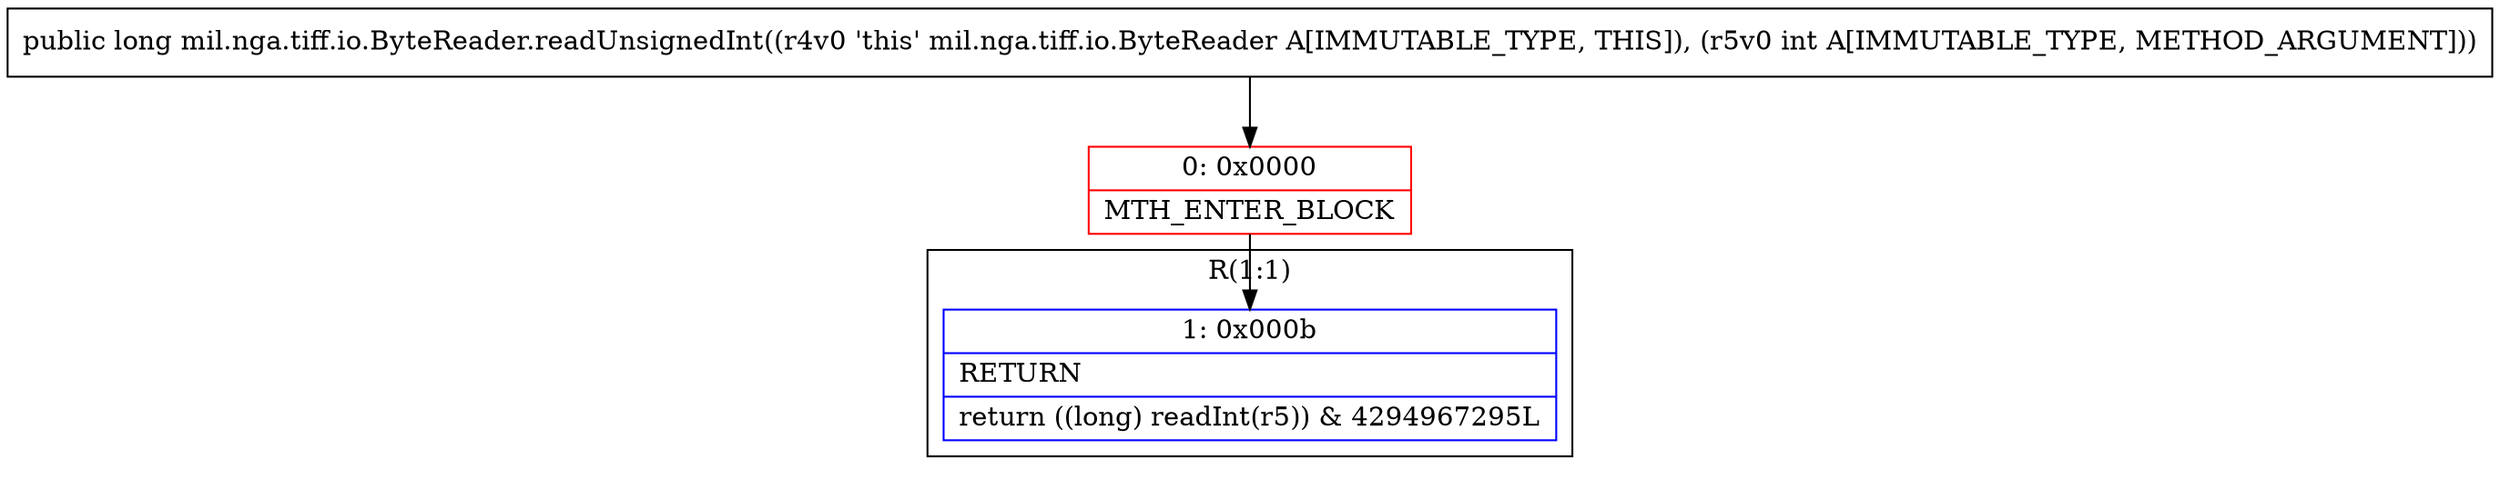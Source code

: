 digraph "CFG formil.nga.tiff.io.ByteReader.readUnsignedInt(I)J" {
subgraph cluster_Region_1976832963 {
label = "R(1:1)";
node [shape=record,color=blue];
Node_1 [shape=record,label="{1\:\ 0x000b|RETURN\l|return ((long) readInt(r5)) & 4294967295L\l}"];
}
Node_0 [shape=record,color=red,label="{0\:\ 0x0000|MTH_ENTER_BLOCK\l}"];
MethodNode[shape=record,label="{public long mil.nga.tiff.io.ByteReader.readUnsignedInt((r4v0 'this' mil.nga.tiff.io.ByteReader A[IMMUTABLE_TYPE, THIS]), (r5v0 int A[IMMUTABLE_TYPE, METHOD_ARGUMENT])) }"];
MethodNode -> Node_0;
Node_0 -> Node_1;
}

